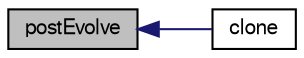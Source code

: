 digraph "postEvolve"
{
  bgcolor="transparent";
  edge [fontname="FreeSans",fontsize="10",labelfontname="FreeSans",labelfontsize="10"];
  node [fontname="FreeSans",fontsize="10",shape=record];
  rankdir="LR";
  Node138 [label="postEvolve",height=0.2,width=0.4,color="black", fillcolor="grey75", style="filled", fontcolor="black"];
  Node138 -> Node139 [dir="back",color="midnightblue",fontsize="10",style="solid",fontname="FreeSans"];
  Node139 [label="clone",height=0.2,width=0.4,color="black",URL="$a23970.html#ac06f60505978b74330f728e176449866",tooltip="Construct and return a clone. "];
}
